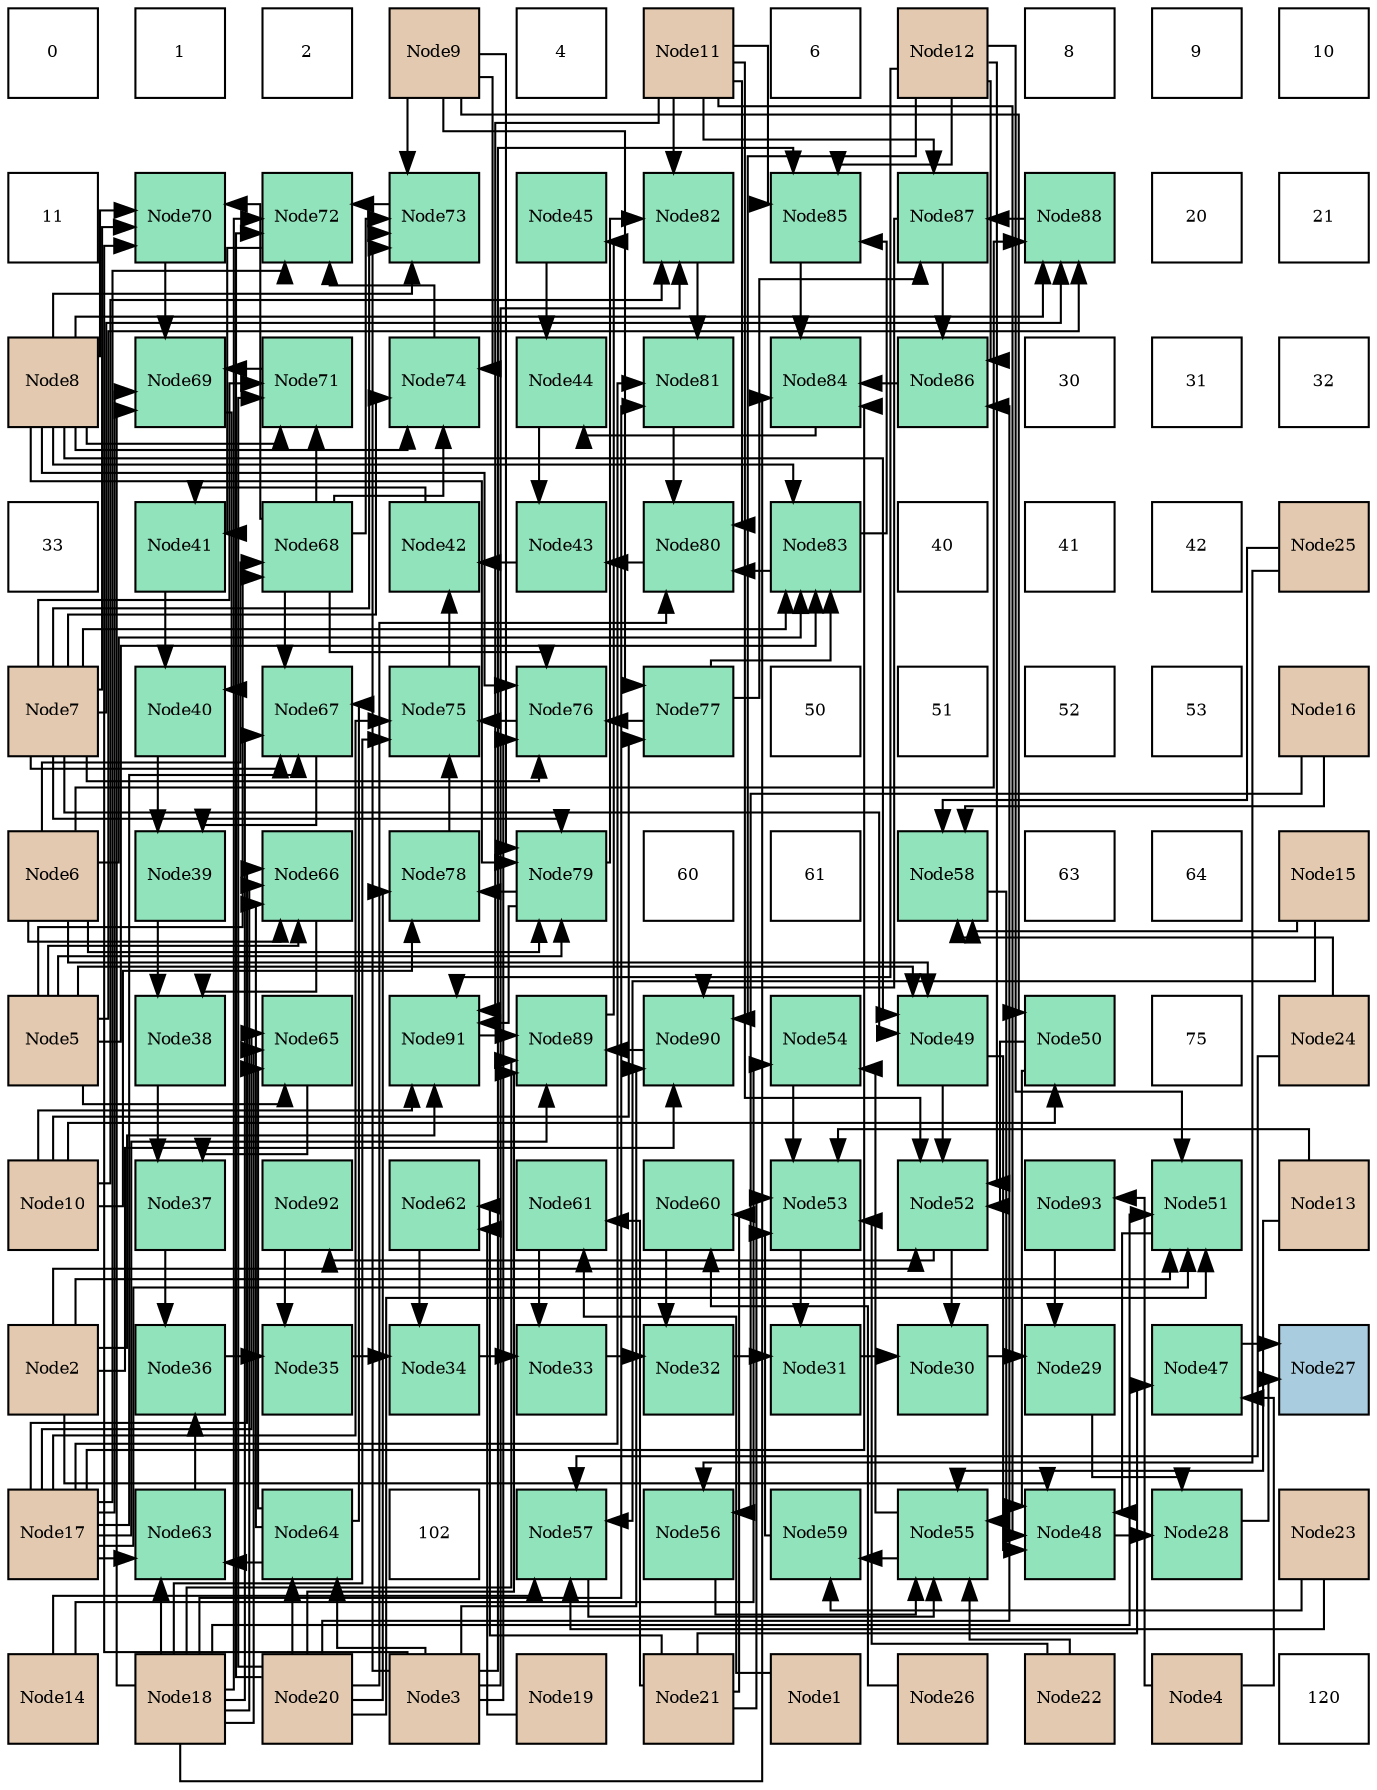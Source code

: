 digraph layout{
 rankdir=TB;
 splines=ortho;
 node [style=filled shape=square fixedsize=true width=0.6];
0[label="0", fontsize=8, fillcolor="#ffffff"];
1[label="1", fontsize=8, fillcolor="#ffffff"];
2[label="2", fontsize=8, fillcolor="#ffffff"];
3[label="Node9", fontsize=8, fillcolor="#e3c9af"];
4[label="4", fontsize=8, fillcolor="#ffffff"];
5[label="Node11", fontsize=8, fillcolor="#e3c9af"];
6[label="6", fontsize=8, fillcolor="#ffffff"];
7[label="Node12", fontsize=8, fillcolor="#e3c9af"];
8[label="8", fontsize=8, fillcolor="#ffffff"];
9[label="9", fontsize=8, fillcolor="#ffffff"];
10[label="10", fontsize=8, fillcolor="#ffffff"];
11[label="11", fontsize=8, fillcolor="#ffffff"];
12[label="Node70", fontsize=8, fillcolor="#91e3bb"];
13[label="Node72", fontsize=8, fillcolor="#91e3bb"];
14[label="Node73", fontsize=8, fillcolor="#91e3bb"];
15[label="Node45", fontsize=8, fillcolor="#91e3bb"];
16[label="Node82", fontsize=8, fillcolor="#91e3bb"];
17[label="Node85", fontsize=8, fillcolor="#91e3bb"];
18[label="Node87", fontsize=8, fillcolor="#91e3bb"];
19[label="Node88", fontsize=8, fillcolor="#91e3bb"];
20[label="20", fontsize=8, fillcolor="#ffffff"];
21[label="21", fontsize=8, fillcolor="#ffffff"];
22[label="Node8", fontsize=8, fillcolor="#e3c9af"];
23[label="Node69", fontsize=8, fillcolor="#91e3bb"];
24[label="Node71", fontsize=8, fillcolor="#91e3bb"];
25[label="Node74", fontsize=8, fillcolor="#91e3bb"];
26[label="Node44", fontsize=8, fillcolor="#91e3bb"];
27[label="Node81", fontsize=8, fillcolor="#91e3bb"];
28[label="Node84", fontsize=8, fillcolor="#91e3bb"];
29[label="Node86", fontsize=8, fillcolor="#91e3bb"];
30[label="30", fontsize=8, fillcolor="#ffffff"];
31[label="31", fontsize=8, fillcolor="#ffffff"];
32[label="32", fontsize=8, fillcolor="#ffffff"];
33[label="33", fontsize=8, fillcolor="#ffffff"];
34[label="Node41", fontsize=8, fillcolor="#91e3bb"];
35[label="Node68", fontsize=8, fillcolor="#91e3bb"];
36[label="Node42", fontsize=8, fillcolor="#91e3bb"];
37[label="Node43", fontsize=8, fillcolor="#91e3bb"];
38[label="Node80", fontsize=8, fillcolor="#91e3bb"];
39[label="Node83", fontsize=8, fillcolor="#91e3bb"];
40[label="40", fontsize=8, fillcolor="#ffffff"];
41[label="41", fontsize=8, fillcolor="#ffffff"];
42[label="42", fontsize=8, fillcolor="#ffffff"];
43[label="Node25", fontsize=8, fillcolor="#e3c9af"];
44[label="Node7", fontsize=8, fillcolor="#e3c9af"];
45[label="Node40", fontsize=8, fillcolor="#91e3bb"];
46[label="Node67", fontsize=8, fillcolor="#91e3bb"];
47[label="Node75", fontsize=8, fillcolor="#91e3bb"];
48[label="Node76", fontsize=8, fillcolor="#91e3bb"];
49[label="Node77", fontsize=8, fillcolor="#91e3bb"];
50[label="50", fontsize=8, fillcolor="#ffffff"];
51[label="51", fontsize=8, fillcolor="#ffffff"];
52[label="52", fontsize=8, fillcolor="#ffffff"];
53[label="53", fontsize=8, fillcolor="#ffffff"];
54[label="Node16", fontsize=8, fillcolor="#e3c9af"];
55[label="Node6", fontsize=8, fillcolor="#e3c9af"];
56[label="Node39", fontsize=8, fillcolor="#91e3bb"];
57[label="Node66", fontsize=8, fillcolor="#91e3bb"];
58[label="Node78", fontsize=8, fillcolor="#91e3bb"];
59[label="Node79", fontsize=8, fillcolor="#91e3bb"];
60[label="60", fontsize=8, fillcolor="#ffffff"];
61[label="61", fontsize=8, fillcolor="#ffffff"];
62[label="Node58", fontsize=8, fillcolor="#91e3bb"];
63[label="63", fontsize=8, fillcolor="#ffffff"];
64[label="64", fontsize=8, fillcolor="#ffffff"];
65[label="Node15", fontsize=8, fillcolor="#e3c9af"];
66[label="Node5", fontsize=8, fillcolor="#e3c9af"];
67[label="Node38", fontsize=8, fillcolor="#91e3bb"];
68[label="Node65", fontsize=8, fillcolor="#91e3bb"];
69[label="Node91", fontsize=8, fillcolor="#91e3bb"];
70[label="Node89", fontsize=8, fillcolor="#91e3bb"];
71[label="Node90", fontsize=8, fillcolor="#91e3bb"];
72[label="Node54", fontsize=8, fillcolor="#91e3bb"];
73[label="Node49", fontsize=8, fillcolor="#91e3bb"];
74[label="Node50", fontsize=8, fillcolor="#91e3bb"];
75[label="75", fontsize=8, fillcolor="#ffffff"];
76[label="Node24", fontsize=8, fillcolor="#e3c9af"];
77[label="Node10", fontsize=8, fillcolor="#e3c9af"];
78[label="Node37", fontsize=8, fillcolor="#91e3bb"];
79[label="Node92", fontsize=8, fillcolor="#91e3bb"];
80[label="Node62", fontsize=8, fillcolor="#91e3bb"];
81[label="Node61", fontsize=8, fillcolor="#91e3bb"];
82[label="Node60", fontsize=8, fillcolor="#91e3bb"];
83[label="Node53", fontsize=8, fillcolor="#91e3bb"];
84[label="Node52", fontsize=8, fillcolor="#91e3bb"];
85[label="Node93", fontsize=8, fillcolor="#91e3bb"];
86[label="Node51", fontsize=8, fillcolor="#91e3bb"];
87[label="Node13", fontsize=8, fillcolor="#e3c9af"];
88[label="Node2", fontsize=8, fillcolor="#e3c9af"];
89[label="Node36", fontsize=8, fillcolor="#91e3bb"];
90[label="Node35", fontsize=8, fillcolor="#91e3bb"];
91[label="Node34", fontsize=8, fillcolor="#91e3bb"];
92[label="Node33", fontsize=8, fillcolor="#91e3bb"];
93[label="Node32", fontsize=8, fillcolor="#91e3bb"];
94[label="Node31", fontsize=8, fillcolor="#91e3bb"];
95[label="Node30", fontsize=8, fillcolor="#91e3bb"];
96[label="Node29", fontsize=8, fillcolor="#91e3bb"];
97[label="Node47", fontsize=8, fillcolor="#91e3bb"];
98[label="Node27", fontsize=8, fillcolor="#a9ccde"];
99[label="Node17", fontsize=8, fillcolor="#e3c9af"];
100[label="Node63", fontsize=8, fillcolor="#91e3bb"];
101[label="Node64", fontsize=8, fillcolor="#91e3bb"];
102[label="102", fontsize=8, fillcolor="#ffffff"];
103[label="Node57", fontsize=8, fillcolor="#91e3bb"];
104[label="Node56", fontsize=8, fillcolor="#91e3bb"];
105[label="Node59", fontsize=8, fillcolor="#91e3bb"];
106[label="Node55", fontsize=8, fillcolor="#91e3bb"];
107[label="Node48", fontsize=8, fillcolor="#91e3bb"];
108[label="Node28", fontsize=8, fillcolor="#91e3bb"];
109[label="Node23", fontsize=8, fillcolor="#e3c9af"];
110[label="Node14", fontsize=8, fillcolor="#e3c9af"];
111[label="Node18", fontsize=8, fillcolor="#e3c9af"];
112[label="Node20", fontsize=8, fillcolor="#e3c9af"];
113[label="Node3", fontsize=8, fillcolor="#e3c9af"];
114[label="Node19", fontsize=8, fillcolor="#e3c9af"];
115[label="Node21", fontsize=8, fillcolor="#e3c9af"];
116[label="Node1", fontsize=8, fillcolor="#e3c9af"];
117[label="Node26", fontsize=8, fillcolor="#e3c9af"];
118[label="Node22", fontsize=8, fillcolor="#e3c9af"];
119[label="Node4", fontsize=8, fillcolor="#e3c9af"];
120[label="120", fontsize=8, fillcolor="#ffffff"];
edge [constraint=false, style=vis];108 -> 98;
97 -> 98;
96 -> 108;
107 -> 108;
95 -> 96;
85 -> 96;
94 -> 95;
84 -> 95;
93 -> 94;
83 -> 94;
92 -> 93;
82 -> 93;
91 -> 92;
81 -> 92;
90 -> 91;
80 -> 91;
89 -> 90;
79 -> 90;
78 -> 89;
100 -> 89;
67 -> 78;
68 -> 78;
56 -> 67;
57 -> 67;
45 -> 56;
46 -> 56;
34 -> 45;
23 -> 45;
36 -> 34;
13 -> 34;
37 -> 36;
47 -> 36;
26 -> 37;
38 -> 37;
15 -> 26;
28 -> 26;
70 -> 15;
72 -> 83;
105 -> 83;
87 -> 83;
115 -> 83;
118 -> 83;
27 -> 38;
39 -> 38;
5 -> 38;
112 -> 38;
17 -> 28;
29 -> 28;
99 -> 28;
111 -> 28;
71 -> 70;
69 -> 70;
99 -> 70;
111 -> 70;
112 -> 70;
106 -> 72;
110 -> 72;
106 -> 105;
109 -> 105;
12 -> 23;
24 -> 23;
99 -> 23;
111 -> 23;
14 -> 13;
25 -> 13;
99 -> 13;
111 -> 13;
112 -> 13;
48 -> 47;
58 -> 47;
99 -> 47;
111 -> 47;
16 -> 27;
99 -> 27;
111 -> 27;
39 -> 17;
113 -> 17;
5 -> 17;
7 -> 17;
18 -> 29;
7 -> 29;
112 -> 29;
18 -> 71;
88 -> 71;
113 -> 71;
7 -> 71;
84 -> 79;
73 -> 107;
74 -> 107;
86 -> 107;
88 -> 107;
5 -> 107;
73 -> 84;
74 -> 84;
88 -> 84;
5 -> 84;
7 -> 84;
104 -> 106;
103 -> 106;
62 -> 106;
87 -> 106;
118 -> 106;
101 -> 100;
99 -> 100;
111 -> 100;
101 -> 68;
66 -> 68;
99 -> 68;
111 -> 68;
101 -> 57;
66 -> 57;
55 -> 57;
99 -> 57;
111 -> 57;
101 -> 46;
35 -> 46;
44 -> 46;
99 -> 46;
111 -> 46;
35 -> 12;
113 -> 12;
44 -> 12;
22 -> 12;
35 -> 24;
44 -> 24;
22 -> 24;
112 -> 24;
35 -> 14;
113 -> 14;
44 -> 14;
22 -> 14;
3 -> 14;
35 -> 25;
44 -> 25;
22 -> 25;
3 -> 25;
35 -> 48;
49 -> 48;
113 -> 48;
44 -> 48;
22 -> 48;
59 -> 58;
77 -> 58;
112 -> 58;
59 -> 16;
113 -> 16;
77 -> 16;
5 -> 16;
49 -> 39;
66 -> 39;
55 -> 39;
44 -> 39;
22 -> 39;
49 -> 18;
19 -> 18;
5 -> 18;
59 -> 69;
88 -> 69;
77 -> 69;
5 -> 69;
7 -> 69;
119 -> 97;
115 -> 97;
66 -> 73;
55 -> 73;
44 -> 73;
22 -> 73;
3 -> 74;
77 -> 74;
88 -> 86;
7 -> 86;
99 -> 86;
111 -> 86;
112 -> 86;
54 -> 104;
43 -> 104;
110 -> 103;
65 -> 103;
109 -> 103;
76 -> 103;
65 -> 62;
54 -> 62;
76 -> 62;
43 -> 62;
115 -> 82;
117 -> 82;
116 -> 81;
115 -> 81;
114 -> 80;
115 -> 80;
113 -> 101;
112 -> 101;
66 -> 35;
55 -> 35;
3 -> 49;
77 -> 49;
66 -> 59;
55 -> 59;
44 -> 59;
22 -> 59;
3 -> 59;
66 -> 19;
55 -> 19;
44 -> 19;
22 -> 19;
119 -> 85;
edge [constraint=true, style=invis];
0 -> 11 -> 22 -> 33 -> 44 -> 55 -> 66 -> 77 -> 88 -> 99 -> 110;
1 -> 12 -> 23 -> 34 -> 45 -> 56 -> 67 -> 78 -> 89 -> 100 -> 111;
2 -> 13 -> 24 -> 35 -> 46 -> 57 -> 68 -> 79 -> 90 -> 101 -> 112;
3 -> 14 -> 25 -> 36 -> 47 -> 58 -> 69 -> 80 -> 91 -> 102 -> 113;
4 -> 15 -> 26 -> 37 -> 48 -> 59 -> 70 -> 81 -> 92 -> 103 -> 114;
5 -> 16 -> 27 -> 38 -> 49 -> 60 -> 71 -> 82 -> 93 -> 104 -> 115;
6 -> 17 -> 28 -> 39 -> 50 -> 61 -> 72 -> 83 -> 94 -> 105 -> 116;
7 -> 18 -> 29 -> 40 -> 51 -> 62 -> 73 -> 84 -> 95 -> 106 -> 117;
8 -> 19 -> 30 -> 41 -> 52 -> 63 -> 74 -> 85 -> 96 -> 107 -> 118;
9 -> 20 -> 31 -> 42 -> 53 -> 64 -> 75 -> 86 -> 97 -> 108 -> 119;
10 -> 21 -> 32 -> 43 -> 54 -> 65 -> 76 -> 87 -> 98 -> 109 -> 120;
rank = same {0 -> 1 -> 2 -> 3 -> 4 -> 5 -> 6 -> 7 -> 8 -> 9 -> 10};
rank = same {11 -> 12 -> 13 -> 14 -> 15 -> 16 -> 17 -> 18 -> 19 -> 20 -> 21};
rank = same {22 -> 23 -> 24 -> 25 -> 26 -> 27 -> 28 -> 29 -> 30 -> 31 -> 32};
rank = same {33 -> 34 -> 35 -> 36 -> 37 -> 38 -> 39 -> 40 -> 41 -> 42 -> 43};
rank = same {44 -> 45 -> 46 -> 47 -> 48 -> 49 -> 50 -> 51 -> 52 -> 53 -> 54};
rank = same {55 -> 56 -> 57 -> 58 -> 59 -> 60 -> 61 -> 62 -> 63 -> 64 -> 65};
rank = same {66 -> 67 -> 68 -> 69 -> 70 -> 71 -> 72 -> 73 -> 74 -> 75 -> 76};
rank = same {77 -> 78 -> 79 -> 80 -> 81 -> 82 -> 83 -> 84 -> 85 -> 86 -> 87};
rank = same {88 -> 89 -> 90 -> 91 -> 92 -> 93 -> 94 -> 95 -> 96 -> 97 -> 98};
rank = same {99 -> 100 -> 101 -> 102 -> 103 -> 104 -> 105 -> 106 -> 107 -> 108 -> 109};
rank = same {110 -> 111 -> 112 -> 113 -> 114 -> 115 -> 116 -> 117 -> 118 -> 119 -> 120};
}